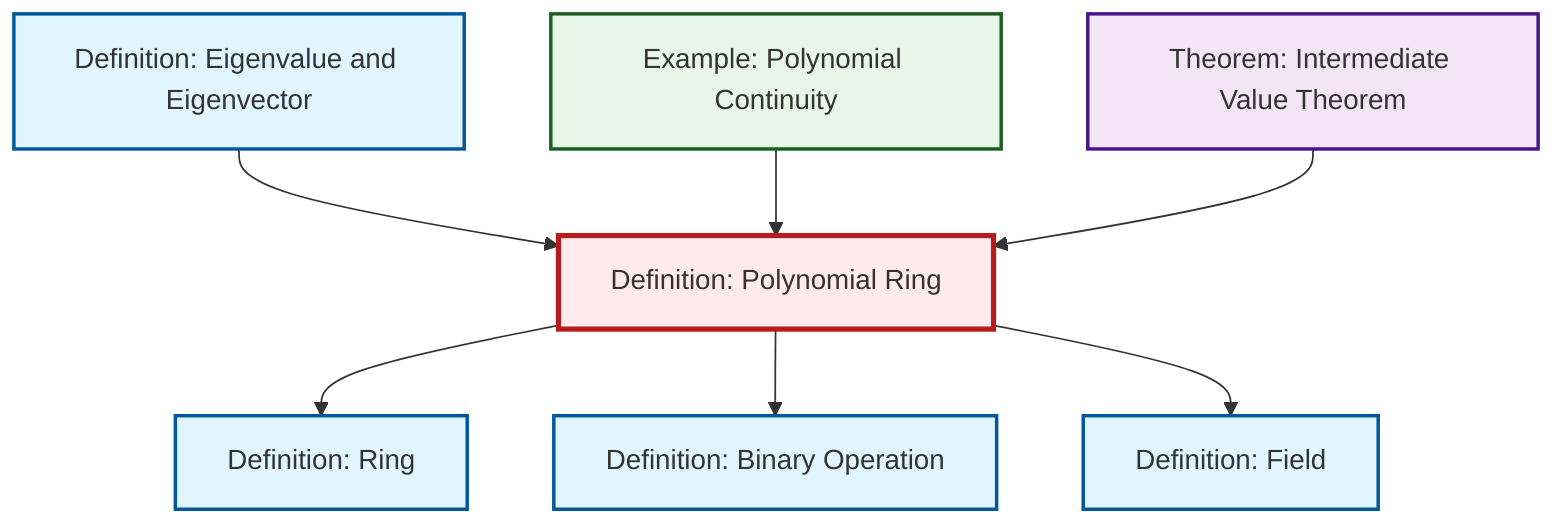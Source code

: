 graph TD
    classDef definition fill:#e1f5fe,stroke:#01579b,stroke-width:2px
    classDef theorem fill:#f3e5f5,stroke:#4a148c,stroke-width:2px
    classDef axiom fill:#fff3e0,stroke:#e65100,stroke-width:2px
    classDef example fill:#e8f5e9,stroke:#1b5e20,stroke-width:2px
    classDef current fill:#ffebee,stroke:#b71c1c,stroke-width:3px
    ex-polynomial-continuity["Example: Polynomial Continuity"]:::example
    def-field["Definition: Field"]:::definition
    thm-intermediate-value["Theorem: Intermediate Value Theorem"]:::theorem
    def-eigenvalue-eigenvector["Definition: Eigenvalue and Eigenvector"]:::definition
    def-polynomial-ring["Definition: Polynomial Ring"]:::definition
    def-ring["Definition: Ring"]:::definition
    def-binary-operation["Definition: Binary Operation"]:::definition
    def-eigenvalue-eigenvector --> def-polynomial-ring
    def-polynomial-ring --> def-ring
    ex-polynomial-continuity --> def-polynomial-ring
    thm-intermediate-value --> def-polynomial-ring
    def-polynomial-ring --> def-binary-operation
    def-polynomial-ring --> def-field
    class def-polynomial-ring current